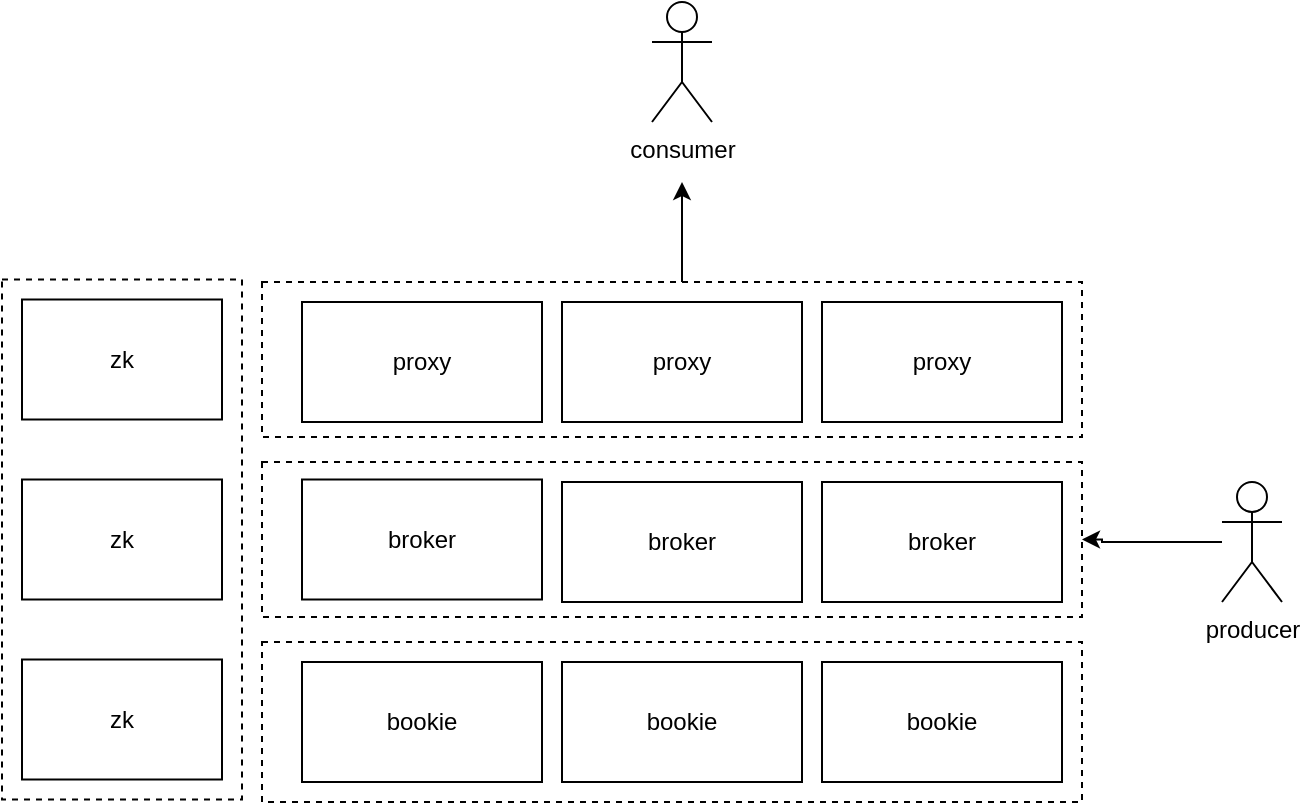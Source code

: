 <mxfile version="12.6.5" type="device"><diagram id="2qLphvbeEivBpRoHj7Sl" name="第 1 页"><mxGraphModel dx="946" dy="638" grid="1" gridSize="10" guides="1" tooltips="1" connect="1" arrows="1" fold="1" page="1" pageScale="1" pageWidth="827" pageHeight="1169" math="0" shadow="0"><root><mxCell id="0"/><mxCell id="1" parent="0"/><mxCell id="HQnuDQsWdELZ2hngFz6C-8" value="" style="rounded=0;whiteSpace=wrap;html=1;dashed=1;" parent="1" vertex="1"><mxGeometry x="90" y="188.75" width="120" height="260" as="geometry"/></mxCell><mxCell id="HQnuDQsWdELZ2hngFz6C-7" value="" style="rounded=0;whiteSpace=wrap;html=1;dashed=1;" parent="1" vertex="1"><mxGeometry x="220" y="370" width="410" height="80" as="geometry"/></mxCell><mxCell id="HQnuDQsWdELZ2hngFz6C-1" value="zk" style="rounded=0;whiteSpace=wrap;html=1;" parent="1" vertex="1"><mxGeometry x="100" y="198.75" width="100" height="60" as="geometry"/></mxCell><mxCell id="HQnuDQsWdELZ2hngFz6C-2" value="zk" style="rounded=0;whiteSpace=wrap;html=1;" parent="1" vertex="1"><mxGeometry x="100" y="288.75" width="100" height="60" as="geometry"/></mxCell><mxCell id="HQnuDQsWdELZ2hngFz6C-3" value="zk" style="rounded=0;whiteSpace=wrap;html=1;" parent="1" vertex="1"><mxGeometry x="100" y="378.75" width="100" height="60" as="geometry"/></mxCell><mxCell id="HQnuDQsWdELZ2hngFz6C-4" value="bookie" style="rounded=0;whiteSpace=wrap;html=1;" parent="1" vertex="1"><mxGeometry x="500" y="380" width="120" height="60" as="geometry"/></mxCell><mxCell id="HQnuDQsWdELZ2hngFz6C-5" value="bookie" style="rounded=0;whiteSpace=wrap;html=1;" parent="1" vertex="1"><mxGeometry x="370" y="380" width="120" height="60" as="geometry"/></mxCell><mxCell id="HQnuDQsWdELZ2hngFz6C-6" value="bookie" style="rounded=0;whiteSpace=wrap;html=1;" parent="1" vertex="1"><mxGeometry x="240" y="380" width="120" height="60" as="geometry"/></mxCell><mxCell id="HQnuDQsWdELZ2hngFz6C-9" value="" style="rounded=0;whiteSpace=wrap;html=1;dashed=1;" parent="1" vertex="1"><mxGeometry x="220" y="280" width="410" height="77.5" as="geometry"/></mxCell><mxCell id="HQnuDQsWdELZ2hngFz6C-10" value="broker" style="rounded=0;whiteSpace=wrap;html=1;" parent="1" vertex="1"><mxGeometry x="240" y="288.75" width="120" height="60" as="geometry"/></mxCell><mxCell id="HQnuDQsWdELZ2hngFz6C-11" value="broker" style="rounded=0;whiteSpace=wrap;html=1;" parent="1" vertex="1"><mxGeometry x="370" y="290" width="120" height="60" as="geometry"/></mxCell><mxCell id="HQnuDQsWdELZ2hngFz6C-12" value="broker" style="rounded=0;whiteSpace=wrap;html=1;" parent="1" vertex="1"><mxGeometry x="500" y="290" width="120" height="60" as="geometry"/></mxCell><mxCell id="HQnuDQsWdELZ2hngFz6C-13" value="" style="rounded=0;whiteSpace=wrap;html=1;dashed=1;" parent="1" vertex="1"><mxGeometry x="220" y="190" width="410" height="77.5" as="geometry"/></mxCell><mxCell id="HQnuDQsWdELZ2hngFz6C-14" value="proxy" style="rounded=0;whiteSpace=wrap;html=1;" parent="1" vertex="1"><mxGeometry x="240" y="200" width="120" height="60" as="geometry"/></mxCell><mxCell id="V_yklQgLhz1NMlBAs8R0-7" style="edgeStyle=orthogonalEdgeStyle;rounded=0;orthogonalLoop=1;jettySize=auto;html=1;" edge="1" parent="1"><mxGeometry relative="1" as="geometry"><mxPoint x="430" y="140" as="targetPoint"/><mxPoint x="430" y="190" as="sourcePoint"/></mxGeometry></mxCell><mxCell id="HQnuDQsWdELZ2hngFz6C-15" value="proxy" style="rounded=0;whiteSpace=wrap;html=1;" parent="1" vertex="1"><mxGeometry x="370" y="200" width="120" height="60" as="geometry"/></mxCell><mxCell id="HQnuDQsWdELZ2hngFz6C-16" value="proxy" style="rounded=0;whiteSpace=wrap;html=1;" parent="1" vertex="1"><mxGeometry x="500" y="200" width="120" height="60" as="geometry"/></mxCell><mxCell id="V_yklQgLhz1NMlBAs8R0-1" value="consumer" style="shape=umlActor;verticalLabelPosition=bottom;labelBackgroundColor=#ffffff;verticalAlign=top;html=1;outlineConnect=0;" vertex="1" parent="1"><mxGeometry x="415" y="50" width="30" height="60" as="geometry"/></mxCell><mxCell id="V_yklQgLhz1NMlBAs8R0-12" value="" style="edgeStyle=orthogonalEdgeStyle;rounded=0;orthogonalLoop=1;jettySize=auto;html=1;entryX=1;entryY=0.5;entryDx=0;entryDy=0;" edge="1" parent="1" source="V_yklQgLhz1NMlBAs8R0-2" target="HQnuDQsWdELZ2hngFz6C-9"><mxGeometry relative="1" as="geometry"><mxPoint x="640" y="330" as="targetPoint"/><Array as="points"><mxPoint x="640" y="320"/><mxPoint x="640" y="319"/></Array></mxGeometry></mxCell><mxCell id="V_yklQgLhz1NMlBAs8R0-2" value="producer" style="shape=umlActor;verticalLabelPosition=bottom;labelBackgroundColor=#ffffff;verticalAlign=top;html=1;outlineConnect=0;" vertex="1" parent="1"><mxGeometry x="700" y="290" width="30" height="60" as="geometry"/></mxCell></root></mxGraphModel></diagram></mxfile>